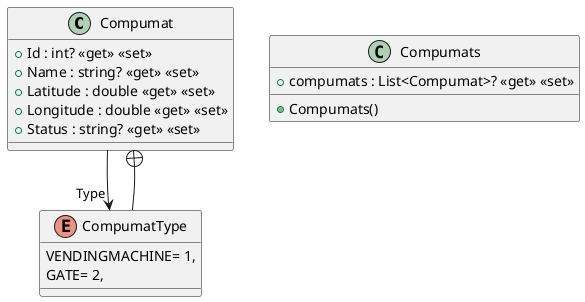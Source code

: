 @startuml
class Compumat {
    + Id : int? <<get>> <<set>>
    + Name : string? <<get>> <<set>>
    + Latitude : double <<get>> <<set>>
    + Longitude : double <<get>> <<set>>
    + Status : string? <<get>> <<set>>
}
class Compumats {
    + Compumats()
    + compumats : List<Compumat>? <<get>> <<set>>
}
enum CompumatType {
    VENDINGMACHINE= 1,
    GATE= 2,
}
Compumat --> "Type" CompumatType
Compumat +-- CompumatType
@enduml
